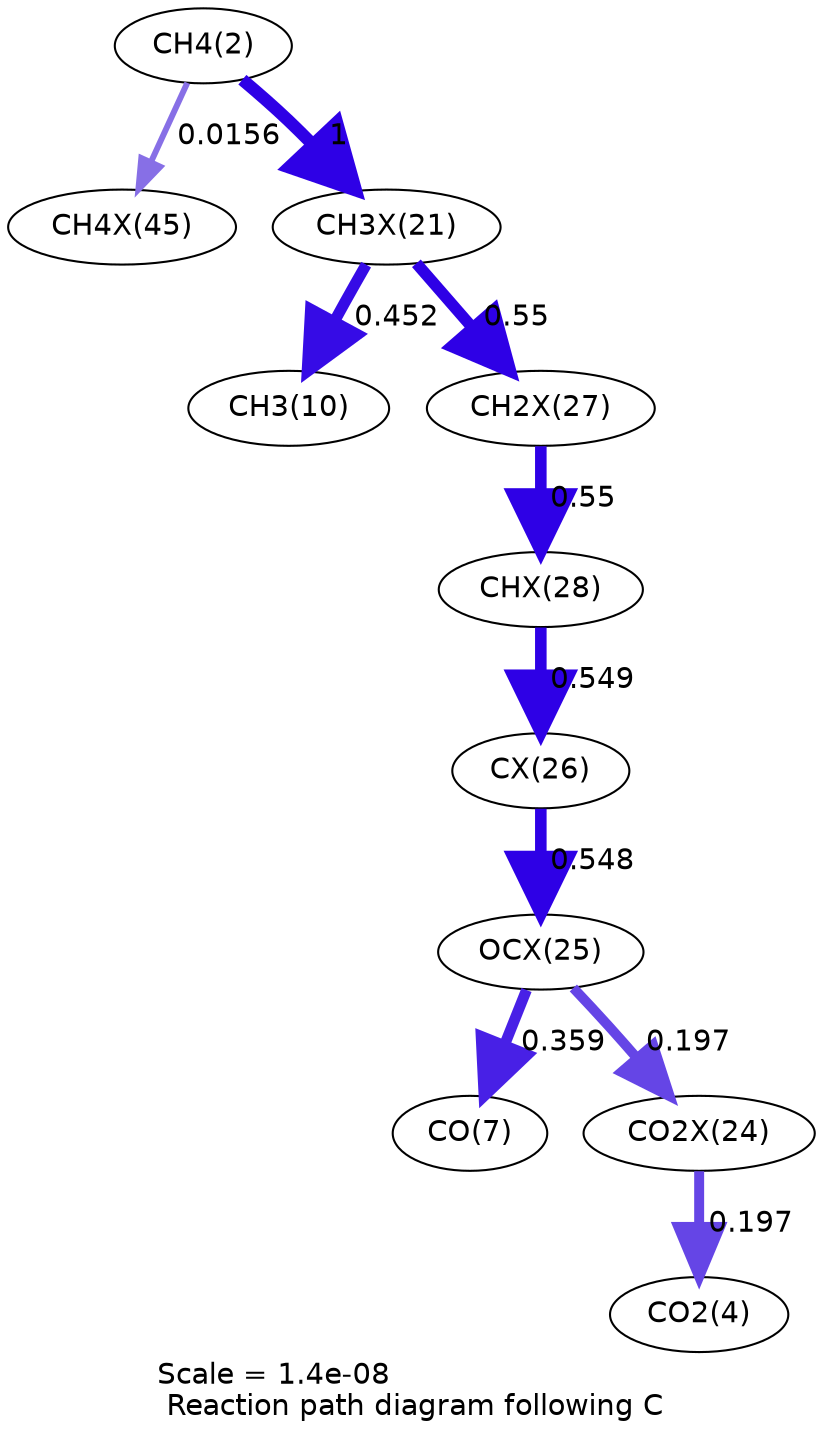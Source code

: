 digraph reaction_paths {
center=1;
s4 -> s70[fontname="Helvetica", penwidth=2.86, arrowsize=1.43, color="0.7, 0.516, 0.9"
, label=" 0.0156"];
s4 -> s62[fontname="Helvetica", penwidth=6, arrowsize=3, color="0.7, 1.5, 0.9"
, label=" 1"];
s62 -> s12[fontname="Helvetica", penwidth=5.4, arrowsize=2.7, color="0.7, 0.952, 0.9"
, label=" 0.452"];
s62 -> s68[fontname="Helvetica", penwidth=5.55, arrowsize=2.77, color="0.7, 1.05, 0.9"
, label=" 0.55"];
s68 -> s69[fontname="Helvetica", penwidth=5.55, arrowsize=2.77, color="0.7, 1.05, 0.9"
, label=" 0.55"];
s69 -> s67[fontname="Helvetica", penwidth=5.55, arrowsize=2.77, color="0.7, 1.05, 0.9"
, label=" 0.549"];
s67 -> s66[fontname="Helvetica", penwidth=5.55, arrowsize=2.77, color="0.7, 1.05, 0.9"
, label=" 0.548"];
s66 -> s9[fontname="Helvetica", penwidth=5.23, arrowsize=2.61, color="0.7, 0.859, 0.9"
, label=" 0.359"];
s66 -> s65[fontname="Helvetica", penwidth=4.78, arrowsize=2.39, color="0.7, 0.697, 0.9"
, label=" 0.197"];
s65 -> s6[fontname="Helvetica", penwidth=4.78, arrowsize=2.39, color="0.7, 0.697, 0.9"
, label=" 0.197"];
s4 [ fontname="Helvetica", label="CH4(2)"];
s6 [ fontname="Helvetica", label="CO2(4)"];
s9 [ fontname="Helvetica", label="CO(7)"];
s12 [ fontname="Helvetica", label="CH3(10)"];
s62 [ fontname="Helvetica", label="CH3X(21)"];
s65 [ fontname="Helvetica", label="CO2X(24)"];
s66 [ fontname="Helvetica", label="OCX(25)"];
s67 [ fontname="Helvetica", label="CX(26)"];
s68 [ fontname="Helvetica", label="CH2X(27)"];
s69 [ fontname="Helvetica", label="CHX(28)"];
s70 [ fontname="Helvetica", label="CH4X(45)"];
 label = "Scale = 1.4e-08\l Reaction path diagram following C";
 fontname = "Helvetica";
}
